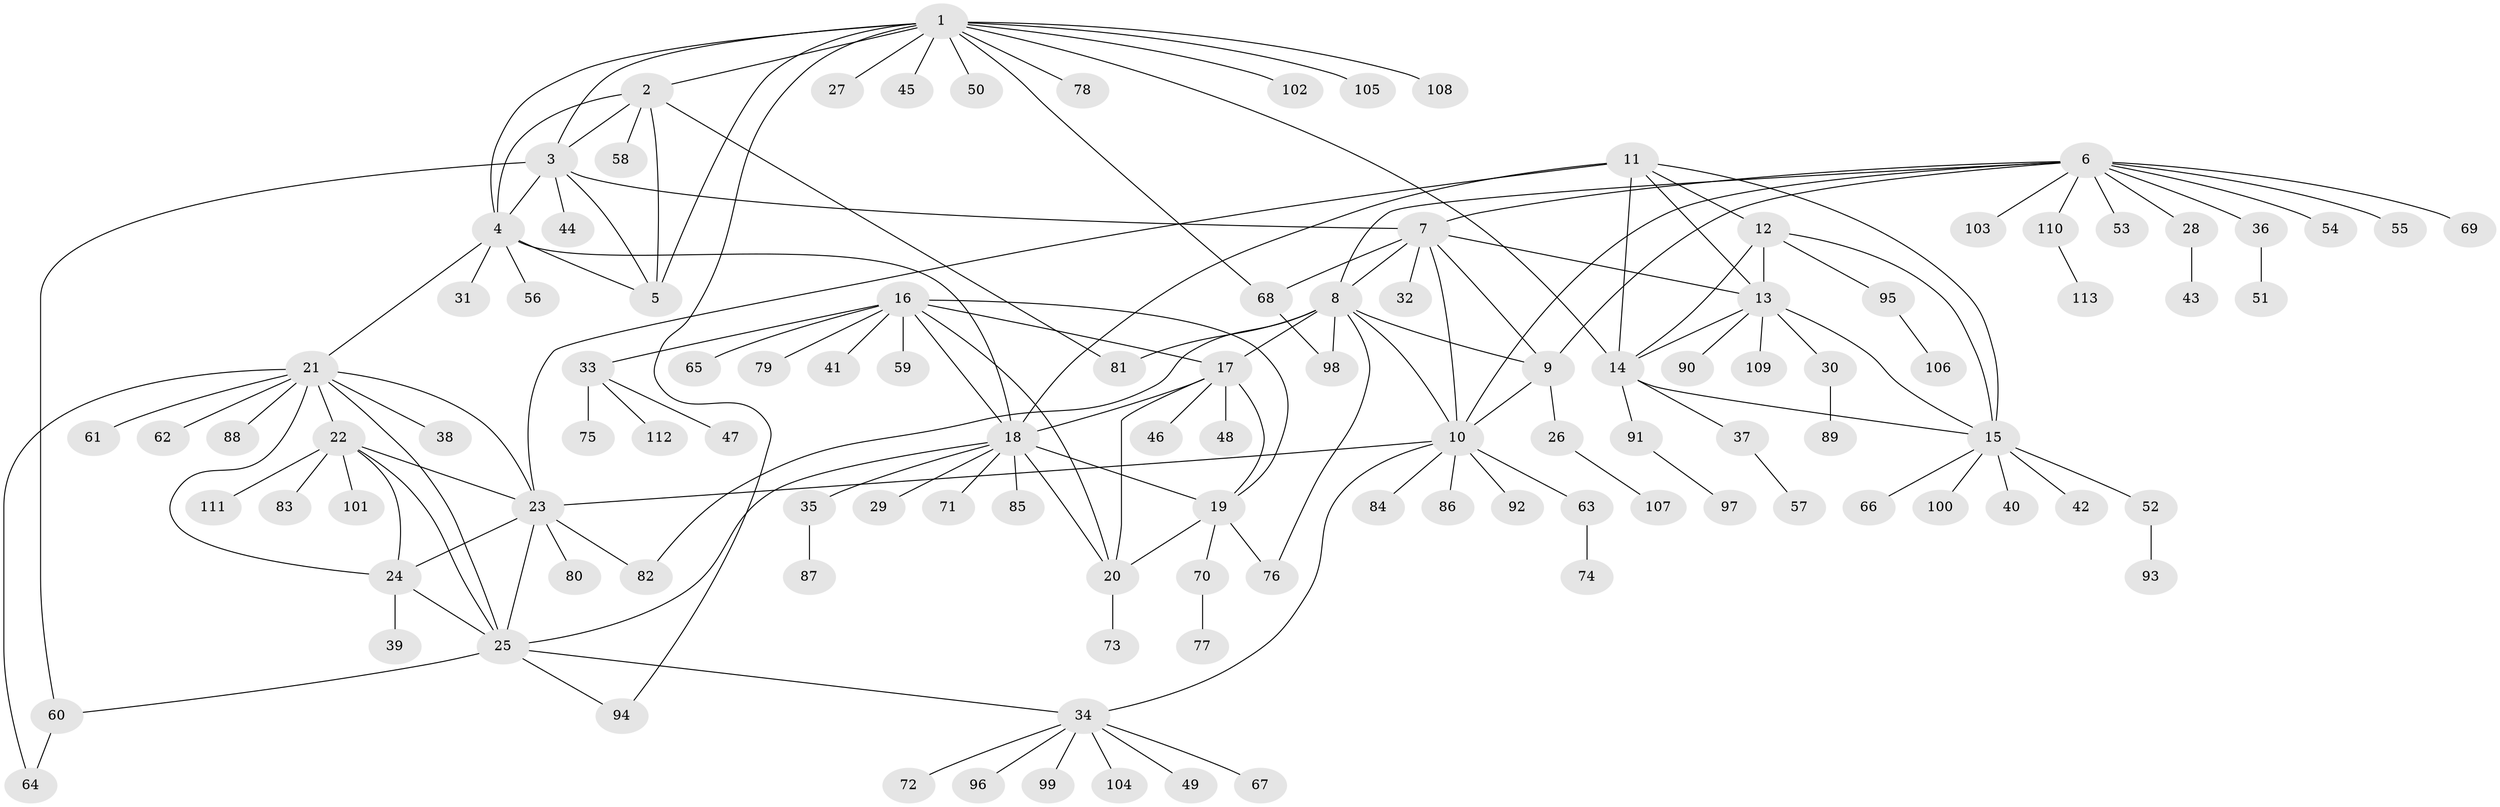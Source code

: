 // coarse degree distribution, {6: 0.05, 5: 0.075, 7: 0.075, 10: 0.0125, 9: 0.0375, 1: 0.6375, 11: 0.0125, 3: 0.0375, 8: 0.0125, 2: 0.0375, 12: 0.0125}
// Generated by graph-tools (version 1.1) at 2025/37/03/04/25 23:37:44]
// undirected, 113 vertices, 157 edges
graph export_dot {
  node [color=gray90,style=filled];
  1;
  2;
  3;
  4;
  5;
  6;
  7;
  8;
  9;
  10;
  11;
  12;
  13;
  14;
  15;
  16;
  17;
  18;
  19;
  20;
  21;
  22;
  23;
  24;
  25;
  26;
  27;
  28;
  29;
  30;
  31;
  32;
  33;
  34;
  35;
  36;
  37;
  38;
  39;
  40;
  41;
  42;
  43;
  44;
  45;
  46;
  47;
  48;
  49;
  50;
  51;
  52;
  53;
  54;
  55;
  56;
  57;
  58;
  59;
  60;
  61;
  62;
  63;
  64;
  65;
  66;
  67;
  68;
  69;
  70;
  71;
  72;
  73;
  74;
  75;
  76;
  77;
  78;
  79;
  80;
  81;
  82;
  83;
  84;
  85;
  86;
  87;
  88;
  89;
  90;
  91;
  92;
  93;
  94;
  95;
  96;
  97;
  98;
  99;
  100;
  101;
  102;
  103;
  104;
  105;
  106;
  107;
  108;
  109;
  110;
  111;
  112;
  113;
  1 -- 2;
  1 -- 3;
  1 -- 4;
  1 -- 5;
  1 -- 14;
  1 -- 27;
  1 -- 45;
  1 -- 50;
  1 -- 68;
  1 -- 78;
  1 -- 94;
  1 -- 102;
  1 -- 105;
  1 -- 108;
  2 -- 3;
  2 -- 4;
  2 -- 5;
  2 -- 58;
  2 -- 81;
  3 -- 4;
  3 -- 5;
  3 -- 7;
  3 -- 44;
  3 -- 60;
  4 -- 5;
  4 -- 18;
  4 -- 21;
  4 -- 31;
  4 -- 56;
  6 -- 7;
  6 -- 8;
  6 -- 9;
  6 -- 10;
  6 -- 28;
  6 -- 36;
  6 -- 53;
  6 -- 54;
  6 -- 55;
  6 -- 69;
  6 -- 103;
  6 -- 110;
  7 -- 8;
  7 -- 9;
  7 -- 10;
  7 -- 13;
  7 -- 32;
  7 -- 68;
  8 -- 9;
  8 -- 10;
  8 -- 17;
  8 -- 76;
  8 -- 81;
  8 -- 82;
  8 -- 98;
  9 -- 10;
  9 -- 26;
  10 -- 23;
  10 -- 34;
  10 -- 63;
  10 -- 84;
  10 -- 86;
  10 -- 92;
  11 -- 12;
  11 -- 13;
  11 -- 14;
  11 -- 15;
  11 -- 18;
  11 -- 23;
  12 -- 13;
  12 -- 14;
  12 -- 15;
  12 -- 95;
  13 -- 14;
  13 -- 15;
  13 -- 30;
  13 -- 90;
  13 -- 109;
  14 -- 15;
  14 -- 37;
  14 -- 91;
  15 -- 40;
  15 -- 42;
  15 -- 52;
  15 -- 66;
  15 -- 100;
  16 -- 17;
  16 -- 18;
  16 -- 19;
  16 -- 20;
  16 -- 33;
  16 -- 41;
  16 -- 59;
  16 -- 65;
  16 -- 79;
  17 -- 18;
  17 -- 19;
  17 -- 20;
  17 -- 46;
  17 -- 48;
  18 -- 19;
  18 -- 20;
  18 -- 25;
  18 -- 29;
  18 -- 35;
  18 -- 71;
  18 -- 85;
  19 -- 20;
  19 -- 70;
  19 -- 76;
  20 -- 73;
  21 -- 22;
  21 -- 23;
  21 -- 24;
  21 -- 25;
  21 -- 38;
  21 -- 61;
  21 -- 62;
  21 -- 64;
  21 -- 88;
  22 -- 23;
  22 -- 24;
  22 -- 25;
  22 -- 83;
  22 -- 101;
  22 -- 111;
  23 -- 24;
  23 -- 25;
  23 -- 80;
  23 -- 82;
  24 -- 25;
  24 -- 39;
  25 -- 34;
  25 -- 60;
  25 -- 94;
  26 -- 107;
  28 -- 43;
  30 -- 89;
  33 -- 47;
  33 -- 75;
  33 -- 112;
  34 -- 49;
  34 -- 67;
  34 -- 72;
  34 -- 96;
  34 -- 99;
  34 -- 104;
  35 -- 87;
  36 -- 51;
  37 -- 57;
  52 -- 93;
  60 -- 64;
  63 -- 74;
  68 -- 98;
  70 -- 77;
  91 -- 97;
  95 -- 106;
  110 -- 113;
}
